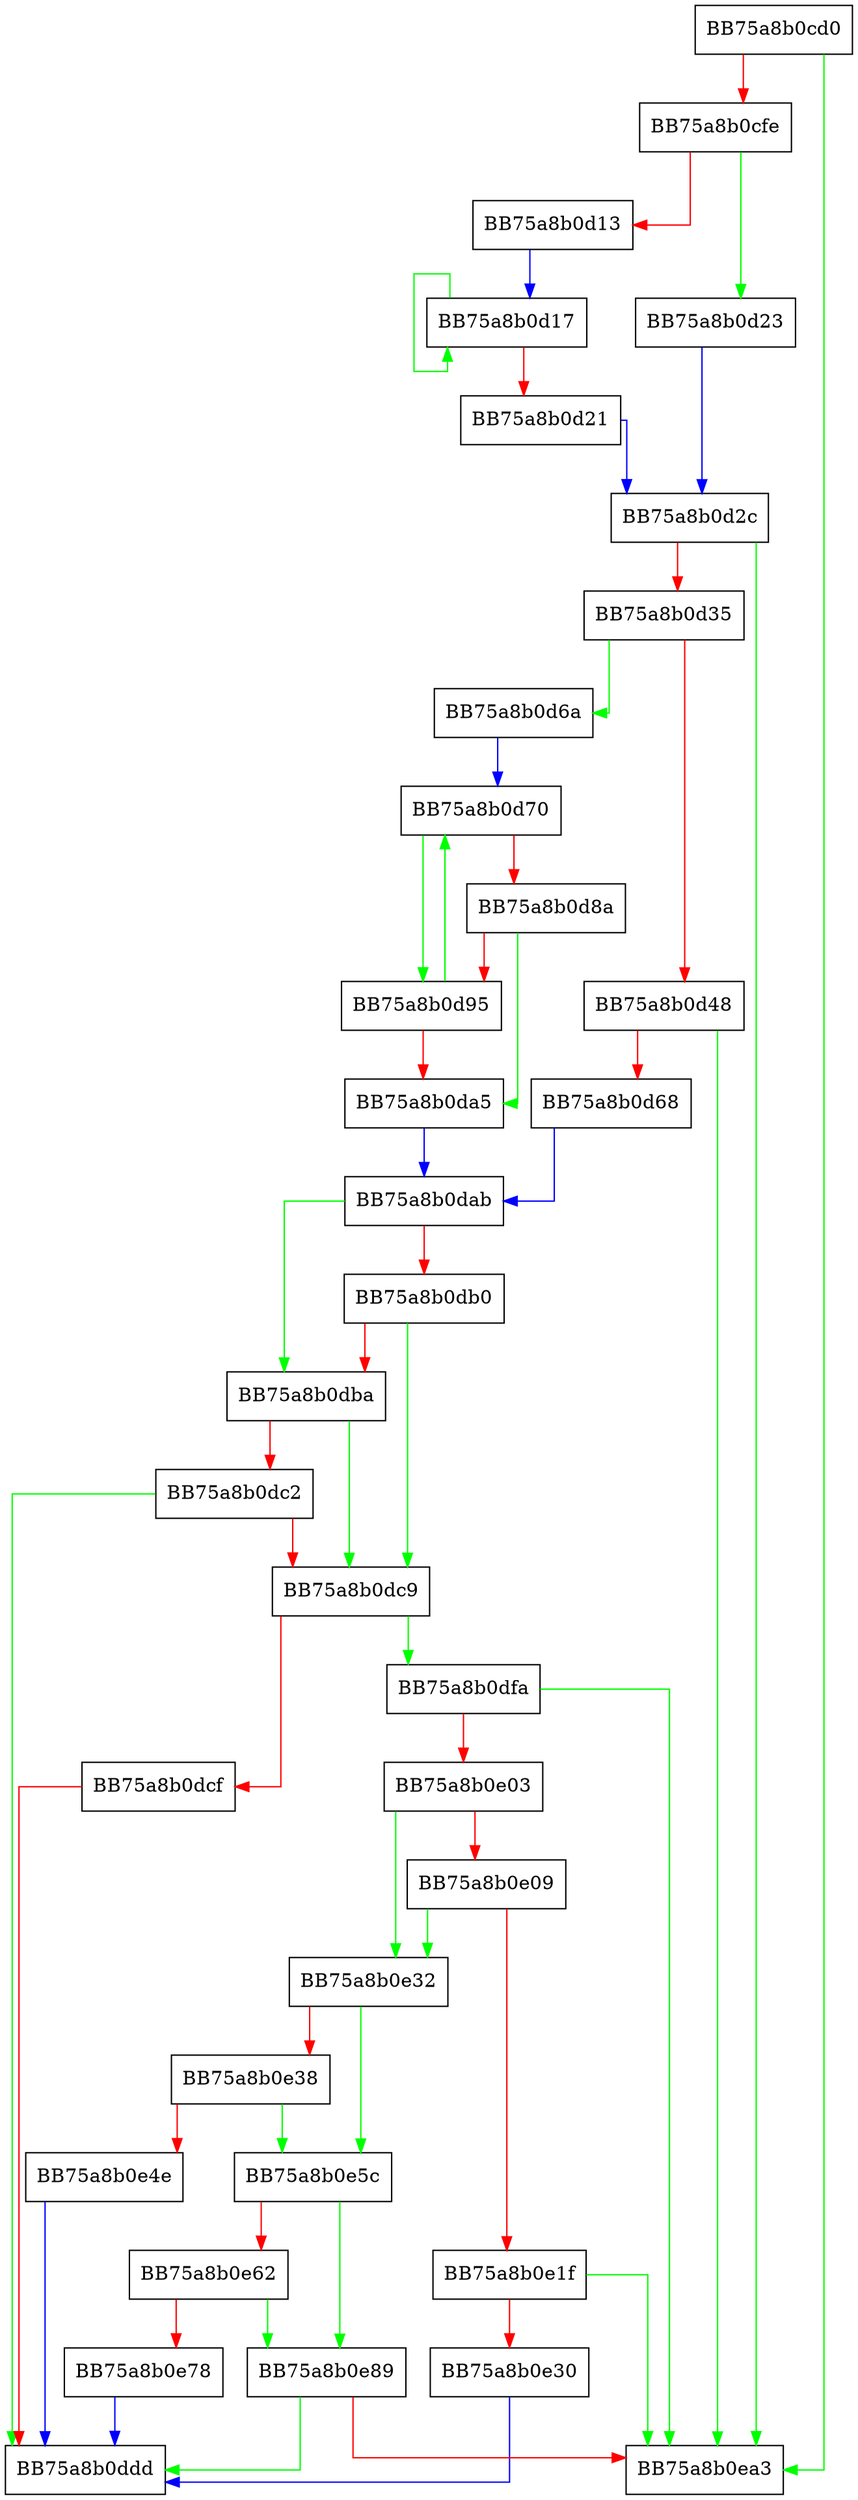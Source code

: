 digraph StreamContainerInsert {
  node [shape="box"];
  graph [splines=ortho];
  BB75a8b0cd0 -> BB75a8b0ea3 [color="green"];
  BB75a8b0cd0 -> BB75a8b0cfe [color="red"];
  BB75a8b0cfe -> BB75a8b0d23 [color="green"];
  BB75a8b0cfe -> BB75a8b0d13 [color="red"];
  BB75a8b0d13 -> BB75a8b0d17 [color="blue"];
  BB75a8b0d17 -> BB75a8b0d17 [color="green"];
  BB75a8b0d17 -> BB75a8b0d21 [color="red"];
  BB75a8b0d21 -> BB75a8b0d2c [color="blue"];
  BB75a8b0d23 -> BB75a8b0d2c [color="blue"];
  BB75a8b0d2c -> BB75a8b0ea3 [color="green"];
  BB75a8b0d2c -> BB75a8b0d35 [color="red"];
  BB75a8b0d35 -> BB75a8b0d6a [color="green"];
  BB75a8b0d35 -> BB75a8b0d48 [color="red"];
  BB75a8b0d48 -> BB75a8b0ea3 [color="green"];
  BB75a8b0d48 -> BB75a8b0d68 [color="red"];
  BB75a8b0d68 -> BB75a8b0dab [color="blue"];
  BB75a8b0d6a -> BB75a8b0d70 [color="blue"];
  BB75a8b0d70 -> BB75a8b0d95 [color="green"];
  BB75a8b0d70 -> BB75a8b0d8a [color="red"];
  BB75a8b0d8a -> BB75a8b0da5 [color="green"];
  BB75a8b0d8a -> BB75a8b0d95 [color="red"];
  BB75a8b0d95 -> BB75a8b0d70 [color="green"];
  BB75a8b0d95 -> BB75a8b0da5 [color="red"];
  BB75a8b0da5 -> BB75a8b0dab [color="blue"];
  BB75a8b0dab -> BB75a8b0dba [color="green"];
  BB75a8b0dab -> BB75a8b0db0 [color="red"];
  BB75a8b0db0 -> BB75a8b0dc9 [color="green"];
  BB75a8b0db0 -> BB75a8b0dba [color="red"];
  BB75a8b0dba -> BB75a8b0dc9 [color="green"];
  BB75a8b0dba -> BB75a8b0dc2 [color="red"];
  BB75a8b0dc2 -> BB75a8b0ddd [color="green"];
  BB75a8b0dc2 -> BB75a8b0dc9 [color="red"];
  BB75a8b0dc9 -> BB75a8b0dfa [color="green"];
  BB75a8b0dc9 -> BB75a8b0dcf [color="red"];
  BB75a8b0dcf -> BB75a8b0ddd [color="red"];
  BB75a8b0dfa -> BB75a8b0ea3 [color="green"];
  BB75a8b0dfa -> BB75a8b0e03 [color="red"];
  BB75a8b0e03 -> BB75a8b0e32 [color="green"];
  BB75a8b0e03 -> BB75a8b0e09 [color="red"];
  BB75a8b0e09 -> BB75a8b0e32 [color="green"];
  BB75a8b0e09 -> BB75a8b0e1f [color="red"];
  BB75a8b0e1f -> BB75a8b0ea3 [color="green"];
  BB75a8b0e1f -> BB75a8b0e30 [color="red"];
  BB75a8b0e30 -> BB75a8b0ddd [color="blue"];
  BB75a8b0e32 -> BB75a8b0e5c [color="green"];
  BB75a8b0e32 -> BB75a8b0e38 [color="red"];
  BB75a8b0e38 -> BB75a8b0e5c [color="green"];
  BB75a8b0e38 -> BB75a8b0e4e [color="red"];
  BB75a8b0e4e -> BB75a8b0ddd [color="blue"];
  BB75a8b0e5c -> BB75a8b0e89 [color="green"];
  BB75a8b0e5c -> BB75a8b0e62 [color="red"];
  BB75a8b0e62 -> BB75a8b0e89 [color="green"];
  BB75a8b0e62 -> BB75a8b0e78 [color="red"];
  BB75a8b0e78 -> BB75a8b0ddd [color="blue"];
  BB75a8b0e89 -> BB75a8b0ddd [color="green"];
  BB75a8b0e89 -> BB75a8b0ea3 [color="red"];
}